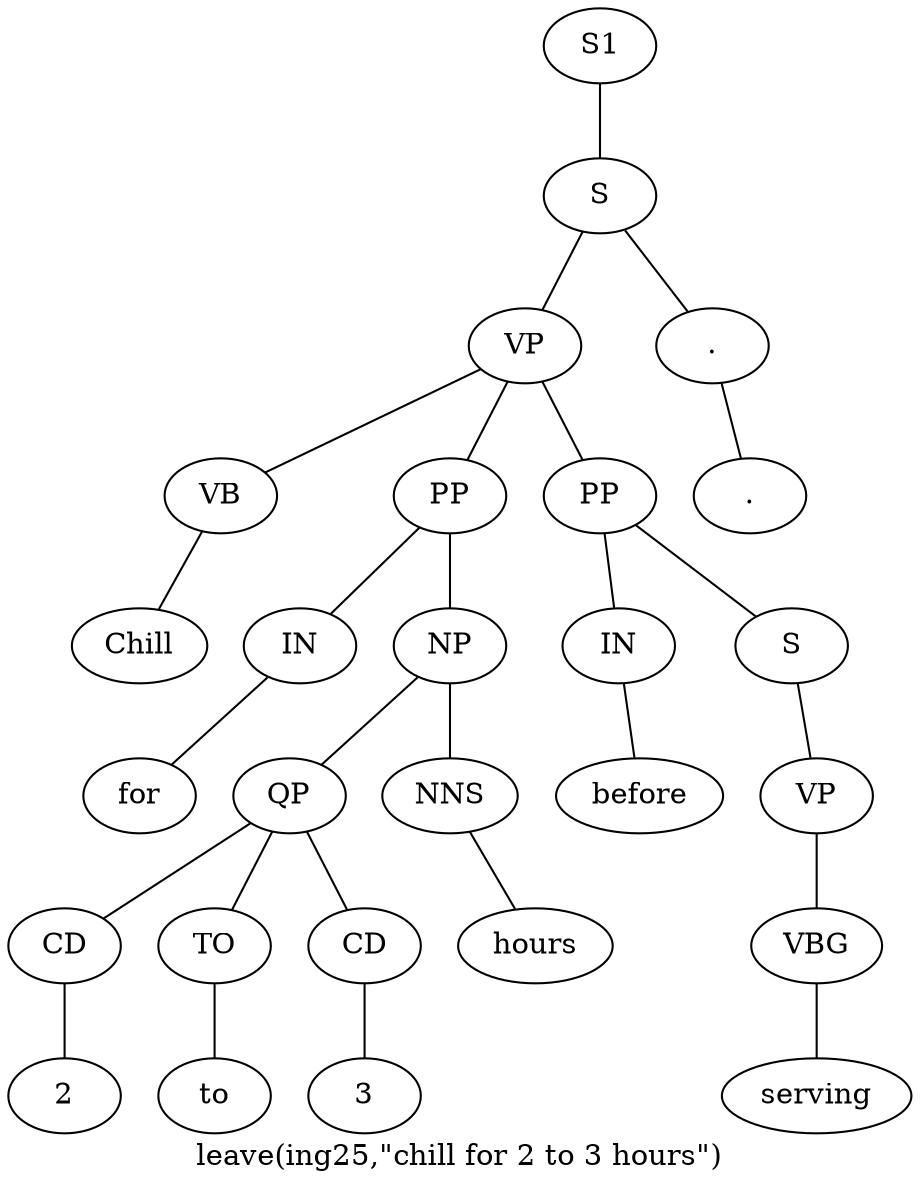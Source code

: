 graph SyntaxGraph {
	label = "leave(ing25,\"chill for 2 to 3 hours\")";
	Node0 [label="S1"];
	Node1 [label="S"];
	Node2 [label="VP"];
	Node3 [label="VB"];
	Node4 [label="Chill"];
	Node5 [label="PP"];
	Node6 [label="IN"];
	Node7 [label="for"];
	Node8 [label="NP"];
	Node9 [label="QP"];
	Node10 [label="CD"];
	Node11 [label="2"];
	Node12 [label="TO"];
	Node13 [label="to"];
	Node14 [label="CD"];
	Node15 [label="3"];
	Node16 [label="NNS"];
	Node17 [label="hours"];
	Node18 [label="PP"];
	Node19 [label="IN"];
	Node20 [label="before"];
	Node21 [label="S"];
	Node22 [label="VP"];
	Node23 [label="VBG"];
	Node24 [label="serving"];
	Node25 [label="."];
	Node26 [label="."];

	Node0 -- Node1;
	Node1 -- Node2;
	Node1 -- Node25;
	Node2 -- Node3;
	Node2 -- Node5;
	Node2 -- Node18;
	Node3 -- Node4;
	Node5 -- Node6;
	Node5 -- Node8;
	Node6 -- Node7;
	Node8 -- Node9;
	Node8 -- Node16;
	Node9 -- Node10;
	Node9 -- Node12;
	Node9 -- Node14;
	Node10 -- Node11;
	Node12 -- Node13;
	Node14 -- Node15;
	Node16 -- Node17;
	Node18 -- Node19;
	Node18 -- Node21;
	Node19 -- Node20;
	Node21 -- Node22;
	Node22 -- Node23;
	Node23 -- Node24;
	Node25 -- Node26;
}